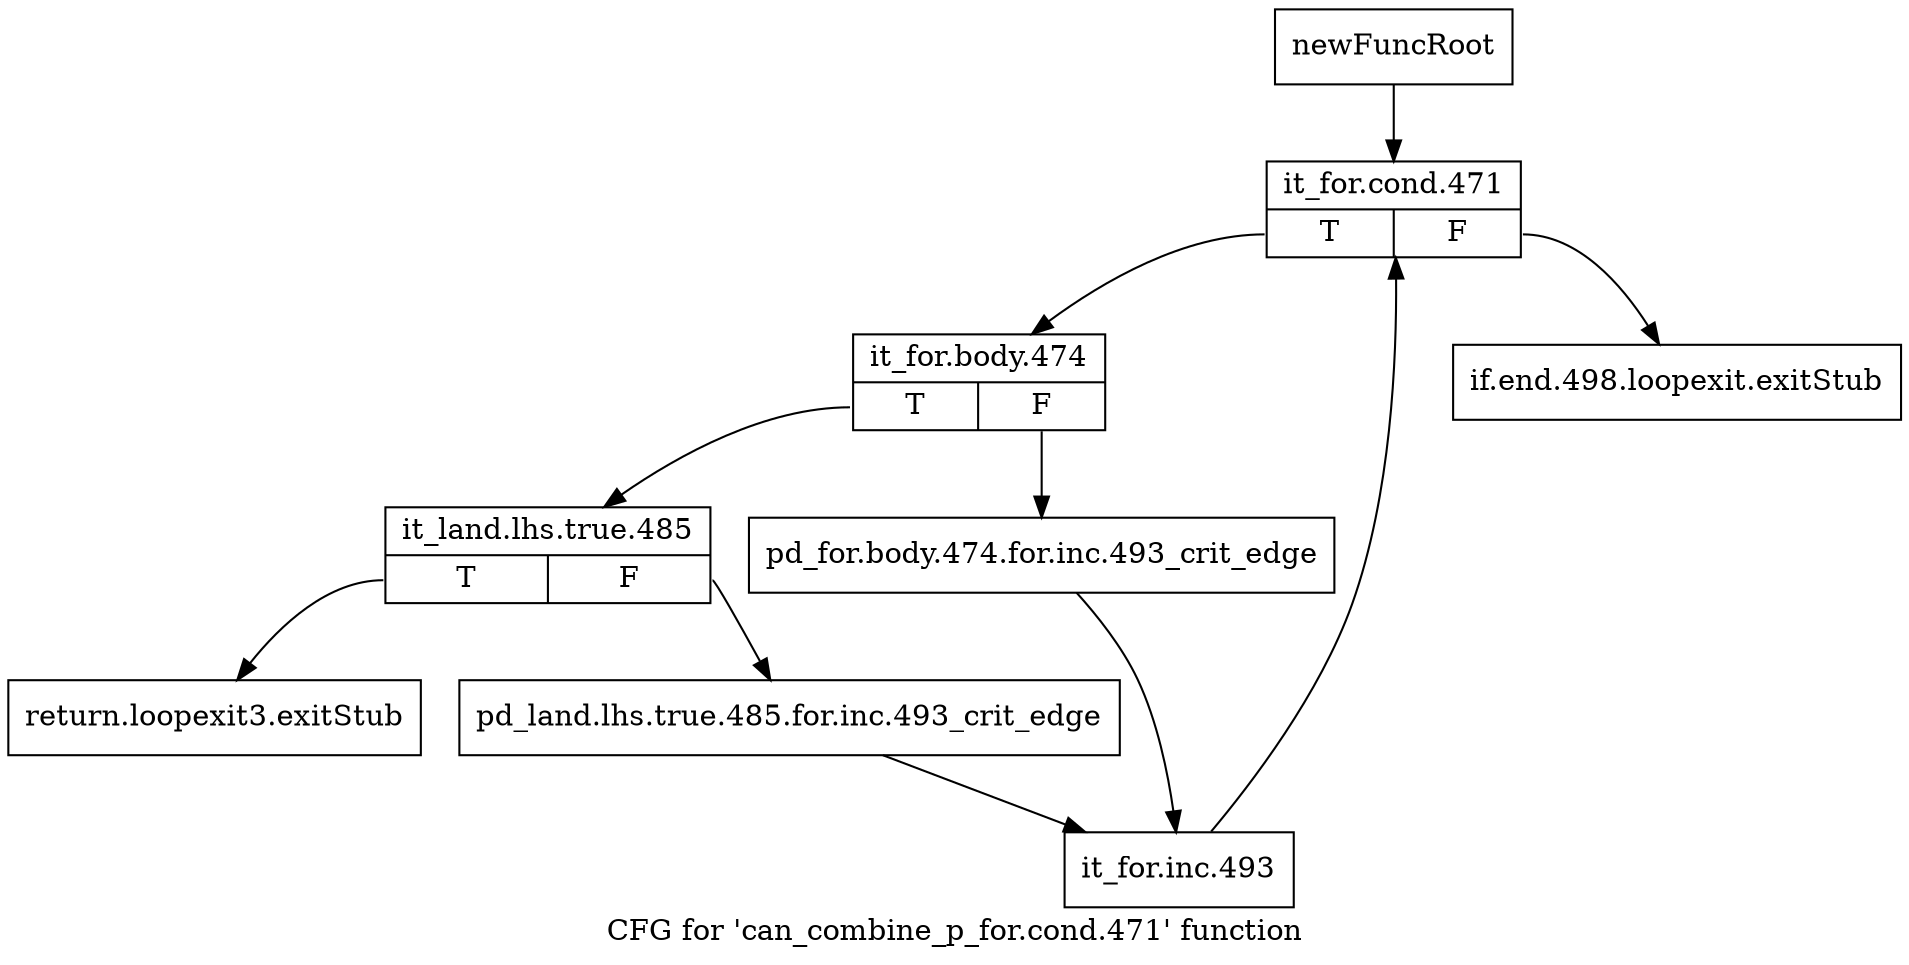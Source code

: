 digraph "CFG for 'can_combine_p_for.cond.471' function" {
	label="CFG for 'can_combine_p_for.cond.471' function";

	Node0xa60f7f0 [shape=record,label="{newFuncRoot}"];
	Node0xa60f7f0 -> Node0xa60fd50;
	Node0xa60fcb0 [shape=record,label="{if.end.498.loopexit.exitStub}"];
	Node0xa60fd00 [shape=record,label="{return.loopexit3.exitStub}"];
	Node0xa60fd50 [shape=record,label="{it_for.cond.471|{<s0>T|<s1>F}}"];
	Node0xa60fd50:s0 -> Node0xa60fda0;
	Node0xa60fd50:s1 -> Node0xa60fcb0;
	Node0xa60fda0 [shape=record,label="{it_for.body.474|{<s0>T|<s1>F}}"];
	Node0xa60fda0:s0 -> Node0xa60fe40;
	Node0xa60fda0:s1 -> Node0xa60fdf0;
	Node0xa60fdf0 [shape=record,label="{pd_for.body.474.for.inc.493_crit_edge}"];
	Node0xa60fdf0 -> Node0xa60fee0;
	Node0xa60fe40 [shape=record,label="{it_land.lhs.true.485|{<s0>T|<s1>F}}"];
	Node0xa60fe40:s0 -> Node0xa60fd00;
	Node0xa60fe40:s1 -> Node0xa60fe90;
	Node0xa60fe90 [shape=record,label="{pd_land.lhs.true.485.for.inc.493_crit_edge}"];
	Node0xa60fe90 -> Node0xa60fee0;
	Node0xa60fee0 [shape=record,label="{it_for.inc.493}"];
	Node0xa60fee0 -> Node0xa60fd50;
}
